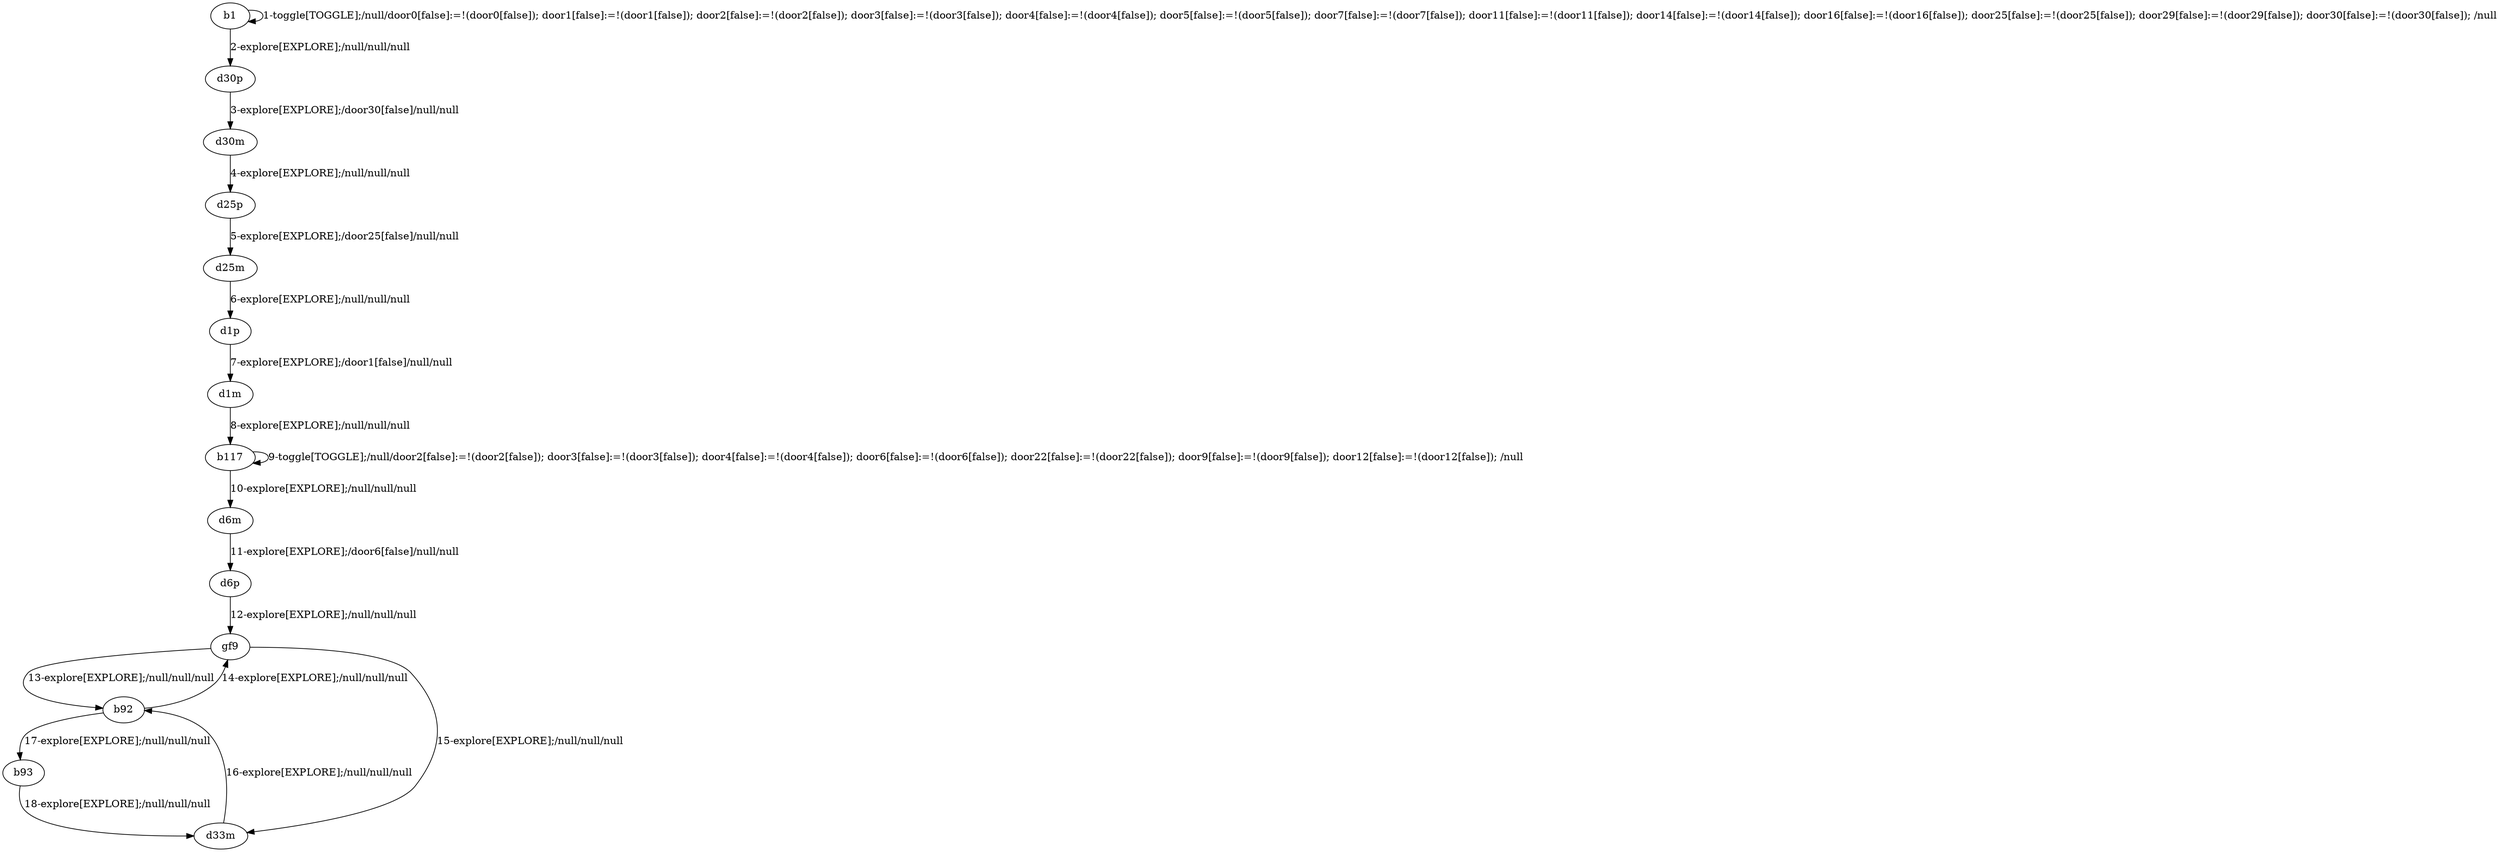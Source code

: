 # Total number of goals covered by this test: 4
# gf9 --> b92
# b92 --> b93
# d33m --> b92
# b92 --> gf9

digraph g {
"b1" -> "b1" [label = "1-toggle[TOGGLE];/null/door0[false]:=!(door0[false]); door1[false]:=!(door1[false]); door2[false]:=!(door2[false]); door3[false]:=!(door3[false]); door4[false]:=!(door4[false]); door5[false]:=!(door5[false]); door7[false]:=!(door7[false]); door11[false]:=!(door11[false]); door14[false]:=!(door14[false]); door16[false]:=!(door16[false]); door25[false]:=!(door25[false]); door29[false]:=!(door29[false]); door30[false]:=!(door30[false]); /null"];
"b1" -> "d30p" [label = "2-explore[EXPLORE];/null/null/null"];
"d30p" -> "d30m" [label = "3-explore[EXPLORE];/door30[false]/null/null"];
"d30m" -> "d25p" [label = "4-explore[EXPLORE];/null/null/null"];
"d25p" -> "d25m" [label = "5-explore[EXPLORE];/door25[false]/null/null"];
"d25m" -> "d1p" [label = "6-explore[EXPLORE];/null/null/null"];
"d1p" -> "d1m" [label = "7-explore[EXPLORE];/door1[false]/null/null"];
"d1m" -> "b117" [label = "8-explore[EXPLORE];/null/null/null"];
"b117" -> "b117" [label = "9-toggle[TOGGLE];/null/door2[false]:=!(door2[false]); door3[false]:=!(door3[false]); door4[false]:=!(door4[false]); door6[false]:=!(door6[false]); door22[false]:=!(door22[false]); door9[false]:=!(door9[false]); door12[false]:=!(door12[false]); /null"];
"b117" -> "d6m" [label = "10-explore[EXPLORE];/null/null/null"];
"d6m" -> "d6p" [label = "11-explore[EXPLORE];/door6[false]/null/null"];
"d6p" -> "gf9" [label = "12-explore[EXPLORE];/null/null/null"];
"gf9" -> "b92" [label = "13-explore[EXPLORE];/null/null/null"];
"b92" -> "gf9" [label = "14-explore[EXPLORE];/null/null/null"];
"gf9" -> "d33m" [label = "15-explore[EXPLORE];/null/null/null"];
"d33m" -> "b92" [label = "16-explore[EXPLORE];/null/null/null"];
"b92" -> "b93" [label = "17-explore[EXPLORE];/null/null/null"];
"b93" -> "d33m" [label = "18-explore[EXPLORE];/null/null/null"];
}